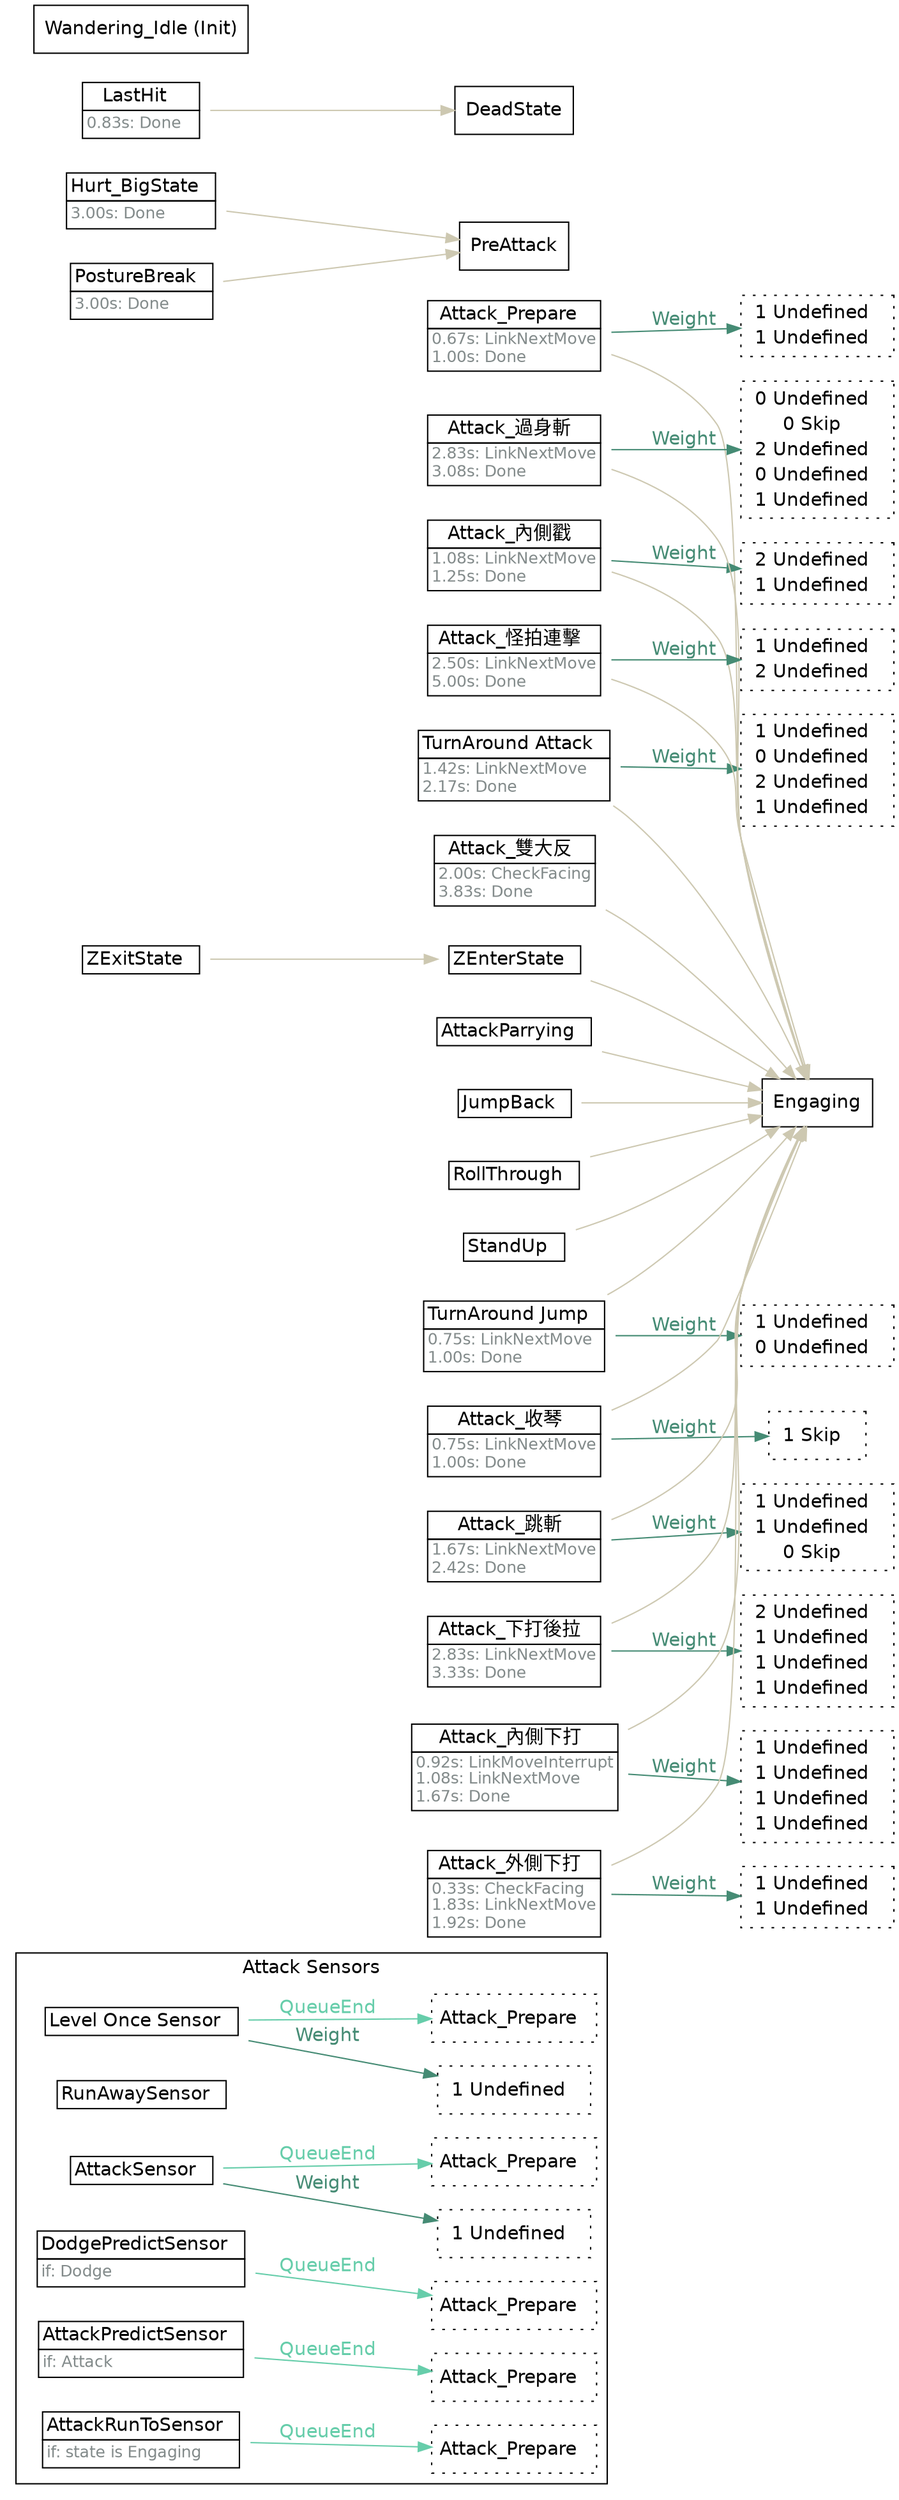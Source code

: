 strict digraph "Foo" {
	"rankdir"="LR";
	node ["shape"="box","fontname"="Helvetica"];
	edge ["fontname"="Helvetica"];
	subgraph "cluster_attacksensors" {
		"rank"="sink";
		"label"="Attack Sensors";
		"fontname"="Helvetica";
		"Level Once Sensor" ["shape"="plaintext","label"=<<TABLE border="0" cellspacing="0" cellborder="1" cellpadding="2"><TR><TD>Level Once Sensor  </TD></TR></TABLE>>]
		"Level Once Sensor_linked" ["shape"="box","style"="dotted","label"=<<TABLE border="0" cellspacing="0" cellborder="0" cellpadding="2"><TR><TD>Attack_Prepare  </TD></TR></TABLE>>,"margin"="0.05"]
		"Level Once Sensor" -> "Level Once Sensor_linked"  ["label"="QueueEnd","color"="aquamarine3","fontcolor"="aquamarine3"]
		"Level Once Sensor_weight" ["shape"="box","style"="dotted","label"=<<TABLE border="0" cellspacing="0" cellborder="0" cellpadding="2"><TR><TD>1 Undefined  </TD></TR></TABLE>>]
		"Level Once Sensor" -> "Level Once Sensor_weight"  ["label"="Weight","color"="aquamarine4","fontcolor"="aquamarine4"]
		"RunAwaySensor" ["shape"="plaintext","label"=<<TABLE border="0" cellspacing="0" cellborder="1" cellpadding="2"><TR><TD>RunAwaySensor  </TD></TR></TABLE>>]
		"AttackSensor" ["shape"="plaintext","label"=<<TABLE border="0" cellspacing="0" cellborder="1" cellpadding="2"><TR><TD>AttackSensor  </TD></TR></TABLE>>]
		"AttackSensor_linked" ["shape"="box","style"="dotted","label"=<<TABLE border="0" cellspacing="0" cellborder="0" cellpadding="2"><TR><TD>Attack_Prepare  </TD></TR></TABLE>>,"margin"="0.05"]
		"AttackSensor" -> "AttackSensor_linked"  ["label"="QueueEnd","color"="aquamarine3","fontcolor"="aquamarine3"]
		"AttackSensor_weight" ["shape"="box","style"="dotted","label"=<<TABLE border="0" cellspacing="0" cellborder="0" cellpadding="2"><TR><TD>1 Undefined  </TD></TR></TABLE>>]
		"AttackSensor" -> "AttackSensor_weight"  ["label"="Weight","color"="aquamarine4","fontcolor"="aquamarine4"]
		"DodgePredictSensor" ["shape"="plaintext","label"=<<TABLE border="0" cellspacing="0" cellborder="1" cellpadding="2"><TR><TD>DodgePredictSensor  </TD></TR><TR><TD align="left" balign="left"><FONT point-size="12" color="azure4">if: Dodge</FONT>  </TD></TR></TABLE>>]
		"DodgePredictSensor_linked" ["shape"="box","style"="dotted","label"=<<TABLE border="0" cellspacing="0" cellborder="0" cellpadding="2"><TR><TD>Attack_Prepare  </TD></TR></TABLE>>,"margin"="0.05"]
		"DodgePredictSensor" -> "DodgePredictSensor_linked"  ["label"="QueueEnd","color"="aquamarine3","fontcolor"="aquamarine3"]
		"AttackPredictSensor" ["shape"="plaintext","label"=<<TABLE border="0" cellspacing="0" cellborder="1" cellpadding="2"><TR><TD>AttackPredictSensor  </TD></TR><TR><TD align="left" balign="left"><FONT point-size="12" color="azure4">if: Attack</FONT>  </TD></TR></TABLE>>]
		"AttackPredictSensor_linked" ["shape"="box","style"="dotted","label"=<<TABLE border="0" cellspacing="0" cellborder="0" cellpadding="2"><TR><TD>Attack_Prepare  </TD></TR></TABLE>>,"margin"="0.05"]
		"AttackPredictSensor" -> "AttackPredictSensor_linked"  ["label"="QueueEnd","color"="aquamarine3","fontcolor"="aquamarine3"]
		"AttackRunToSensor" ["shape"="plaintext","label"=<<TABLE border="0" cellspacing="0" cellborder="1" cellpadding="2"><TR><TD>AttackRunToSensor  </TD></TR><TR><TD align="left" balign="left"><FONT point-size="12" color="azure4">if: state is Engaging</FONT>  </TD></TR></TABLE>>]
		"AttackRunToSensor_linked" ["shape"="box","style"="dotted","label"=<<TABLE border="0" cellspacing="0" cellborder="0" cellpadding="2"><TR><TD>Attack_Prepare  </TD></TR></TABLE>>,"margin"="0.05"]
		"AttackRunToSensor" -> "AttackRunToSensor_linked"  ["label"="QueueEnd","color"="aquamarine3","fontcolor"="aquamarine3"]
	}
	
	"Attack_Prepare" -> "Engaging"  ["color"="cornsilk3","fontcolor"="cornsilk3"]
	"Attack_Prepare_weight" ["shape"="box","style"="dotted","label"=<<TABLE border="0" cellspacing="0" cellborder="0" cellpadding="2"><TR><TD>1 Undefined  </TD></TR><TR><TD>1 Undefined  </TD></TR></TABLE>>]
	"Attack_Prepare" -> "Attack_Prepare_weight"  ["label"="Weight","color"="aquamarine4","fontcolor"="aquamarine4"]
	"Attack_Prepare" ["shape"="plaintext","label"=<<TABLE border="0" cellspacing="0" cellborder="1" cellpadding="2"><TR><TD>Attack_Prepare  </TD></TR><TR><TD align="left" balign="left"><FONT point-size="12" color="azure4">0.67s: LinkNextMove<br/>1.00s: Done</FONT>  </TD></TR></TABLE>>]
	"Attack_內側戳" -> "Engaging"  ["color"="cornsilk3","fontcolor"="cornsilk3"]
	"Attack_內側戳_weight" ["shape"="box","style"="dotted","label"=<<TABLE border="0" cellspacing="0" cellborder="0" cellpadding="2"><TR><TD>2 Undefined  </TD></TR><TR><TD>1 Undefined  </TD></TR></TABLE>>]
	"Attack_內側戳" -> "Attack_內側戳_weight"  ["label"="Weight","color"="aquamarine4","fontcolor"="aquamarine4"]
	"Attack_內側戳" ["shape"="plaintext","label"=<<TABLE border="0" cellspacing="0" cellborder="1" cellpadding="2"><TR><TD>Attack_內側戳  </TD></TR><TR><TD align="left" balign="left"><FONT point-size="12" color="azure4">1.08s: LinkNextMove<br/>1.25s: Done</FONT>  </TD></TR></TABLE>>]
	"TurnAround Attack" -> "Engaging"  ["color"="cornsilk3","fontcolor"="cornsilk3"]
	"TurnAround Attack_weight" ["shape"="box","style"="dotted","label"=<<TABLE border="0" cellspacing="0" cellborder="0" cellpadding="2"><TR><TD>1 Undefined  </TD></TR><TR><TD>0 Undefined  </TD></TR><TR><TD>2 Undefined  </TD></TR><TR><TD>1 Undefined  </TD></TR></TABLE>>]
	"TurnAround Attack" -> "TurnAround Attack_weight"  ["label"="Weight","color"="aquamarine4","fontcolor"="aquamarine4"]
	"TurnAround Attack" ["shape"="plaintext","label"=<<TABLE border="0" cellspacing="0" cellborder="1" cellpadding="2"><TR><TD>TurnAround Attack  </TD></TR><TR><TD align="left" balign="left"><FONT point-size="12" color="azure4">1.42s: LinkNextMove<br/>2.17s: Done</FONT>  </TD></TR></TABLE>>]
	"TurnAround Jump" -> "Engaging"  ["color"="cornsilk3","fontcolor"="cornsilk3"]
	"TurnAround Jump_weight" ["shape"="box","style"="dotted","label"=<<TABLE border="0" cellspacing="0" cellborder="0" cellpadding="2"><TR><TD>1 Undefined  </TD></TR><TR><TD>0 Undefined  </TD></TR></TABLE>>]
	"TurnAround Jump" -> "TurnAround Jump_weight"  ["label"="Weight","color"="aquamarine4","fontcolor"="aquamarine4"]
	"TurnAround Jump" ["shape"="plaintext","label"=<<TABLE border="0" cellspacing="0" cellborder="1" cellpadding="2"><TR><TD>TurnAround Jump  </TD></TR><TR><TD align="left" balign="left"><FONT point-size="12" color="azure4">0.75s: LinkNextMove<br/>1.00s: Done</FONT>  </TD></TR></TABLE>>]
	"Attack_收琴" -> "Engaging"  ["color"="cornsilk3","fontcolor"="cornsilk3"]
	"Attack_收琴_weight" ["shape"="box","style"="dotted","label"=<<TABLE border="0" cellspacing="0" cellborder="0" cellpadding="2"><TR><TD>1 Skip  </TD></TR></TABLE>>]
	"Attack_收琴" -> "Attack_收琴_weight"  ["label"="Weight","color"="aquamarine4","fontcolor"="aquamarine4"]
	"Attack_收琴" ["shape"="plaintext","label"=<<TABLE border="0" cellspacing="0" cellborder="1" cellpadding="2"><TR><TD>Attack_收琴  </TD></TR><TR><TD align="left" balign="left"><FONT point-size="12" color="azure4">0.75s: LinkNextMove<br/>1.00s: Done</FONT>  </TD></TR></TABLE>>]
	"Attack_過身斬" -> "Engaging"  ["color"="cornsilk3","fontcolor"="cornsilk3"]
	"Attack_過身斬_weight" ["shape"="box","style"="dotted","label"=<<TABLE border="0" cellspacing="0" cellborder="0" cellpadding="2"><TR><TD>0 Undefined  </TD></TR><TR><TD>0 Skip  </TD></TR><TR><TD>2 Undefined  </TD></TR><TR><TD>0 Undefined  </TD></TR><TR><TD>1 Undefined  </TD></TR></TABLE>>]
	"Attack_過身斬" -> "Attack_過身斬_weight"  ["label"="Weight","color"="aquamarine4","fontcolor"="aquamarine4"]
	"Attack_過身斬" ["shape"="plaintext","label"=<<TABLE border="0" cellspacing="0" cellborder="1" cellpadding="2"><TR><TD>Attack_過身斬  </TD></TR><TR><TD align="left" balign="left"><FONT point-size="12" color="azure4">2.83s: LinkNextMove<br/>3.08s: Done</FONT>  </TD></TR></TABLE>>]
	"Attack_跳斬" -> "Engaging"  ["color"="cornsilk3","fontcolor"="cornsilk3"]
	"Attack_跳斬_weight" ["shape"="box","style"="dotted","label"=<<TABLE border="0" cellspacing="0" cellborder="0" cellpadding="2"><TR><TD>1 Undefined  </TD></TR><TR><TD>1 Undefined  </TD></TR><TR><TD>0 Skip  </TD></TR></TABLE>>]
	"Attack_跳斬" -> "Attack_跳斬_weight"  ["label"="Weight","color"="aquamarine4","fontcolor"="aquamarine4"]
	"Attack_跳斬" ["shape"="plaintext","label"=<<TABLE border="0" cellspacing="0" cellborder="1" cellpadding="2"><TR><TD>Attack_跳斬  </TD></TR><TR><TD align="left" balign="left"><FONT point-size="12" color="azure4">1.67s: LinkNextMove<br/>2.42s: Done</FONT>  </TD></TR></TABLE>>]
	"Attack_雙大反" -> "Engaging"  ["color"="cornsilk3","fontcolor"="cornsilk3"]
	"Attack_雙大反" ["shape"="plaintext","label"=<<TABLE border="0" cellspacing="0" cellborder="1" cellpadding="2"><TR><TD>Attack_雙大反  </TD></TR><TR><TD align="left" balign="left"><FONT point-size="12" color="azure4">2.00s: CheckFacing<br/>3.83s: Done</FONT>  </TD></TR></TABLE>>]
	"Attack_怪拍連擊" -> "Engaging"  ["color"="cornsilk3","fontcolor"="cornsilk3"]
	"Attack_怪拍連擊_weight" ["shape"="box","style"="dotted","label"=<<TABLE border="0" cellspacing="0" cellborder="0" cellpadding="2"><TR><TD>1 Undefined  </TD></TR><TR><TD>2 Undefined  </TD></TR></TABLE>>]
	"Attack_怪拍連擊" -> "Attack_怪拍連擊_weight"  ["label"="Weight","color"="aquamarine4","fontcolor"="aquamarine4"]
	"Attack_怪拍連擊" ["shape"="plaintext","label"=<<TABLE border="0" cellspacing="0" cellborder="1" cellpadding="2"><TR><TD>Attack_怪拍連擊  </TD></TR><TR><TD align="left" balign="left"><FONT point-size="12" color="azure4">2.50s: LinkNextMove<br/>5.00s: Done</FONT>  </TD></TR></TABLE>>]
	"Attack_下打後拉" -> "Engaging"  ["color"="cornsilk3","fontcolor"="cornsilk3"]
	"Attack_下打後拉_weight" ["shape"="box","style"="dotted","label"=<<TABLE border="0" cellspacing="0" cellborder="0" cellpadding="2"><TR><TD>2 Undefined  </TD></TR><TR><TD>1 Undefined  </TD></TR><TR><TD>1 Undefined  </TD></TR><TR><TD>1 Undefined  </TD></TR></TABLE>>]
	"Attack_下打後拉" -> "Attack_下打後拉_weight"  ["label"="Weight","color"="aquamarine4","fontcolor"="aquamarine4"]
	"Attack_下打後拉" ["shape"="plaintext","label"=<<TABLE border="0" cellspacing="0" cellborder="1" cellpadding="2"><TR><TD>Attack_下打後拉  </TD></TR><TR><TD align="left" balign="left"><FONT point-size="12" color="azure4">2.83s: LinkNextMove<br/>3.33s: Done</FONT>  </TD></TR></TABLE>>]
	"Attack_內側下打" -> "Engaging"  ["color"="cornsilk3","fontcolor"="cornsilk3"]
	"Attack_內側下打_weight" ["shape"="box","style"="dotted","label"=<<TABLE border="0" cellspacing="0" cellborder="0" cellpadding="2"><TR><TD>1 Undefined  </TD></TR><TR><TD>1 Undefined  </TD></TR><TR><TD>1 Undefined  </TD></TR><TR><TD>1 Undefined  </TD></TR></TABLE>>]
	"Attack_內側下打" -> "Attack_內側下打_weight"  ["label"="Weight","color"="aquamarine4","fontcolor"="aquamarine4"]
	"Attack_內側下打" ["shape"="plaintext","label"=<<TABLE border="0" cellspacing="0" cellborder="1" cellpadding="2"><TR><TD>Attack_內側下打  </TD></TR><TR><TD align="left" balign="left"><FONT point-size="12" color="azure4">0.92s: LinkMoveInterrupt<br/>1.08s: LinkNextMove<br/>1.67s: Done</FONT>  </TD></TR></TABLE>>]
	"Attack_外側下打" -> "Engaging"  ["color"="cornsilk3","fontcolor"="cornsilk3"]
	"Attack_外側下打_weight" ["shape"="box","style"="dotted","label"=<<TABLE border="0" cellspacing="0" cellborder="0" cellpadding="2"><TR><TD>1 Undefined  </TD></TR><TR><TD>1 Undefined  </TD></TR></TABLE>>]
	"Attack_外側下打" -> "Attack_外側下打_weight"  ["label"="Weight","color"="aquamarine4","fontcolor"="aquamarine4"]
	"Attack_外側下打" ["shape"="plaintext","label"=<<TABLE border="0" cellspacing="0" cellborder="1" cellpadding="2"><TR><TD>Attack_外側下打  </TD></TR><TR><TD align="left" balign="left"><FONT point-size="12" color="azure4">0.33s: CheckFacing<br/>1.83s: LinkNextMove<br/>1.92s: Done</FONT>  </TD></TR></TABLE>>]
	"AttackParrying" -> "Engaging"  ["color"="cornsilk3","fontcolor"="cornsilk3"]
	"AttackParrying" ["shape"="plaintext","label"=<<TABLE border="0" cellspacing="0" cellborder="1" cellpadding="2"><TR><TD>AttackParrying  </TD></TR></TABLE>>]
	"Hurt_BigState" -> "PreAttack"  ["color"="cornsilk3","fontcolor"="cornsilk3"]
	"Hurt_BigState" ["shape"="plaintext","label"=<<TABLE border="0" cellspacing="0" cellborder="1" cellpadding="2"><TR><TD>Hurt_BigState  </TD></TR><TR><TD align="left" balign="left"><FONT point-size="12" color="azure4">3.00s: Done</FONT>  </TD></TR></TABLE>>]
	"JumpBack" -> "Engaging"  ["color"="cornsilk3","fontcolor"="cornsilk3"]
	"JumpBack" ["shape"="plaintext","label"=<<TABLE border="0" cellspacing="0" cellborder="1" cellpadding="2"><TR><TD>JumpBack  </TD></TR></TABLE>>]
	"LastHit" -> "DeadState"  ["color"="cornsilk3","fontcolor"="cornsilk3"]
	"LastHit" ["shape"="plaintext","label"=<<TABLE border="0" cellspacing="0" cellborder="1" cellpadding="2"><TR><TD>LastHit  </TD></TR><TR><TD align="left" balign="left"><FONT point-size="12" color="azure4">0.83s: Done</FONT>  </TD></TR></TABLE>>]
	"PostureBreak" -> "PreAttack"  ["color"="cornsilk3","fontcolor"="cornsilk3"]
	"PostureBreak" ["shape"="plaintext","label"=<<TABLE border="0" cellspacing="0" cellborder="1" cellpadding="2"><TR><TD>PostureBreak  </TD></TR><TR><TD align="left" balign="left"><FONT point-size="12" color="azure4">3.00s: Done</FONT>  </TD></TR></TABLE>>]
	"RollThrough" -> "Engaging"  ["color"="cornsilk3","fontcolor"="cornsilk3"]
	"RollThrough" ["shape"="plaintext","label"=<<TABLE border="0" cellspacing="0" cellborder="1" cellpadding="2"><TR><TD>RollThrough  </TD></TR></TABLE>>]
	"StandUp" -> "Engaging"  ["color"="cornsilk3","fontcolor"="cornsilk3"]
	"StandUp" ["shape"="plaintext","label"=<<TABLE border="0" cellspacing="0" cellborder="1" cellpadding="2"><TR><TD>StandUp  </TD></TR></TABLE>>]
	"ZEnterState" -> "Engaging"  ["color"="cornsilk3","fontcolor"="cornsilk3"]
	"ZEnterState" ["shape"="plaintext","label"=<<TABLE border="0" cellspacing="0" cellborder="1" cellpadding="2"><TR><TD>ZEnterState  </TD></TR></TABLE>>]
	"ZExitState" -> "ZEnterState"  ["color"="cornsilk3","fontcolor"="cornsilk3"]
	"ZExitState" ["shape"="plaintext","label"=<<TABLE border="0" cellspacing="0" cellborder="1" cellpadding="2"><TR><TD>ZExitState  </TD></TR></TABLE>>]
	"Wandering_Idle" ["label"="Wandering_Idle (Init)"]
}
